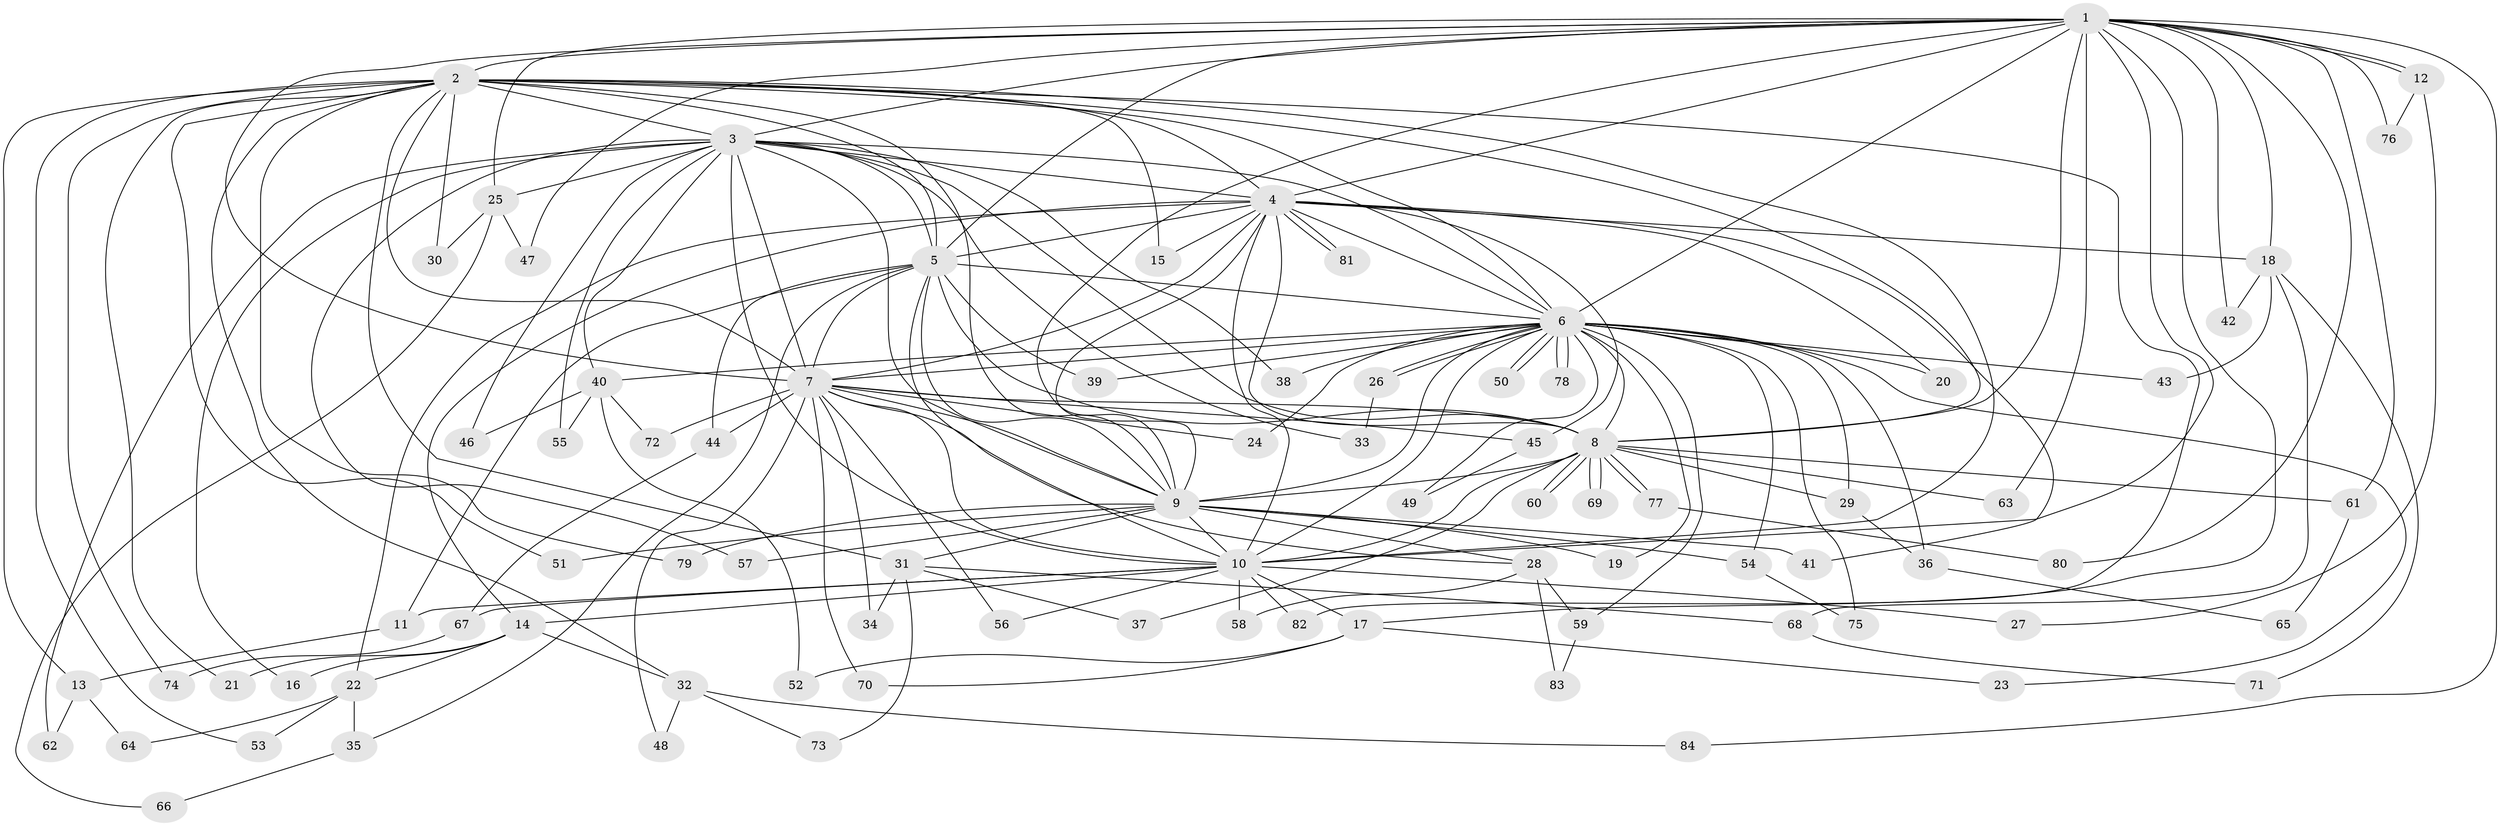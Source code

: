 // Generated by graph-tools (version 1.1) at 2025/01/03/09/25 03:01:29]
// undirected, 84 vertices, 193 edges
graph export_dot {
graph [start="1"]
  node [color=gray90,style=filled];
  1;
  2;
  3;
  4;
  5;
  6;
  7;
  8;
  9;
  10;
  11;
  12;
  13;
  14;
  15;
  16;
  17;
  18;
  19;
  20;
  21;
  22;
  23;
  24;
  25;
  26;
  27;
  28;
  29;
  30;
  31;
  32;
  33;
  34;
  35;
  36;
  37;
  38;
  39;
  40;
  41;
  42;
  43;
  44;
  45;
  46;
  47;
  48;
  49;
  50;
  51;
  52;
  53;
  54;
  55;
  56;
  57;
  58;
  59;
  60;
  61;
  62;
  63;
  64;
  65;
  66;
  67;
  68;
  69;
  70;
  71;
  72;
  73;
  74;
  75;
  76;
  77;
  78;
  79;
  80;
  81;
  82;
  83;
  84;
  1 -- 2;
  1 -- 3;
  1 -- 4;
  1 -- 5;
  1 -- 6;
  1 -- 7;
  1 -- 8;
  1 -- 9;
  1 -- 10;
  1 -- 12;
  1 -- 12;
  1 -- 17;
  1 -- 18;
  1 -- 25;
  1 -- 42;
  1 -- 47;
  1 -- 61;
  1 -- 63;
  1 -- 76;
  1 -- 80;
  1 -- 84;
  2 -- 3;
  2 -- 4;
  2 -- 5;
  2 -- 6;
  2 -- 7;
  2 -- 8;
  2 -- 9;
  2 -- 10;
  2 -- 13;
  2 -- 15;
  2 -- 21;
  2 -- 30;
  2 -- 31;
  2 -- 32;
  2 -- 51;
  2 -- 53;
  2 -- 74;
  2 -- 79;
  2 -- 82;
  3 -- 4;
  3 -- 5;
  3 -- 6;
  3 -- 7;
  3 -- 8;
  3 -- 9;
  3 -- 10;
  3 -- 16;
  3 -- 25;
  3 -- 33;
  3 -- 38;
  3 -- 40;
  3 -- 46;
  3 -- 55;
  3 -- 57;
  3 -- 62;
  4 -- 5;
  4 -- 6;
  4 -- 7;
  4 -- 8;
  4 -- 9;
  4 -- 10;
  4 -- 14;
  4 -- 15;
  4 -- 18;
  4 -- 20;
  4 -- 22;
  4 -- 41;
  4 -- 45;
  4 -- 81;
  4 -- 81;
  5 -- 6;
  5 -- 7;
  5 -- 8;
  5 -- 9;
  5 -- 10;
  5 -- 11;
  5 -- 35;
  5 -- 39;
  5 -- 44;
  6 -- 7;
  6 -- 8;
  6 -- 9;
  6 -- 10;
  6 -- 19;
  6 -- 20;
  6 -- 23;
  6 -- 24;
  6 -- 26;
  6 -- 26;
  6 -- 29;
  6 -- 36;
  6 -- 38;
  6 -- 39;
  6 -- 40;
  6 -- 43;
  6 -- 49;
  6 -- 50;
  6 -- 50;
  6 -- 54;
  6 -- 59;
  6 -- 75;
  6 -- 78;
  6 -- 78;
  7 -- 8;
  7 -- 9;
  7 -- 10;
  7 -- 24;
  7 -- 28;
  7 -- 34;
  7 -- 44;
  7 -- 45;
  7 -- 48;
  7 -- 56;
  7 -- 70;
  7 -- 72;
  8 -- 9;
  8 -- 10;
  8 -- 29;
  8 -- 37;
  8 -- 60;
  8 -- 60;
  8 -- 61;
  8 -- 63;
  8 -- 69;
  8 -- 69;
  8 -- 77;
  8 -- 77;
  9 -- 10;
  9 -- 19;
  9 -- 28;
  9 -- 31;
  9 -- 41;
  9 -- 51;
  9 -- 54;
  9 -- 57;
  9 -- 79;
  10 -- 11;
  10 -- 14;
  10 -- 17;
  10 -- 27;
  10 -- 56;
  10 -- 58;
  10 -- 67;
  10 -- 82;
  11 -- 13;
  12 -- 27;
  12 -- 76;
  13 -- 62;
  13 -- 64;
  14 -- 16;
  14 -- 21;
  14 -- 22;
  14 -- 32;
  17 -- 23;
  17 -- 52;
  17 -- 70;
  18 -- 42;
  18 -- 43;
  18 -- 68;
  18 -- 71;
  22 -- 35;
  22 -- 53;
  22 -- 64;
  25 -- 30;
  25 -- 47;
  25 -- 66;
  26 -- 33;
  28 -- 58;
  28 -- 59;
  28 -- 83;
  29 -- 36;
  31 -- 34;
  31 -- 37;
  31 -- 68;
  31 -- 73;
  32 -- 48;
  32 -- 73;
  32 -- 84;
  35 -- 66;
  36 -- 65;
  40 -- 46;
  40 -- 52;
  40 -- 55;
  40 -- 72;
  44 -- 67;
  45 -- 49;
  54 -- 75;
  59 -- 83;
  61 -- 65;
  67 -- 74;
  68 -- 71;
  77 -- 80;
}
